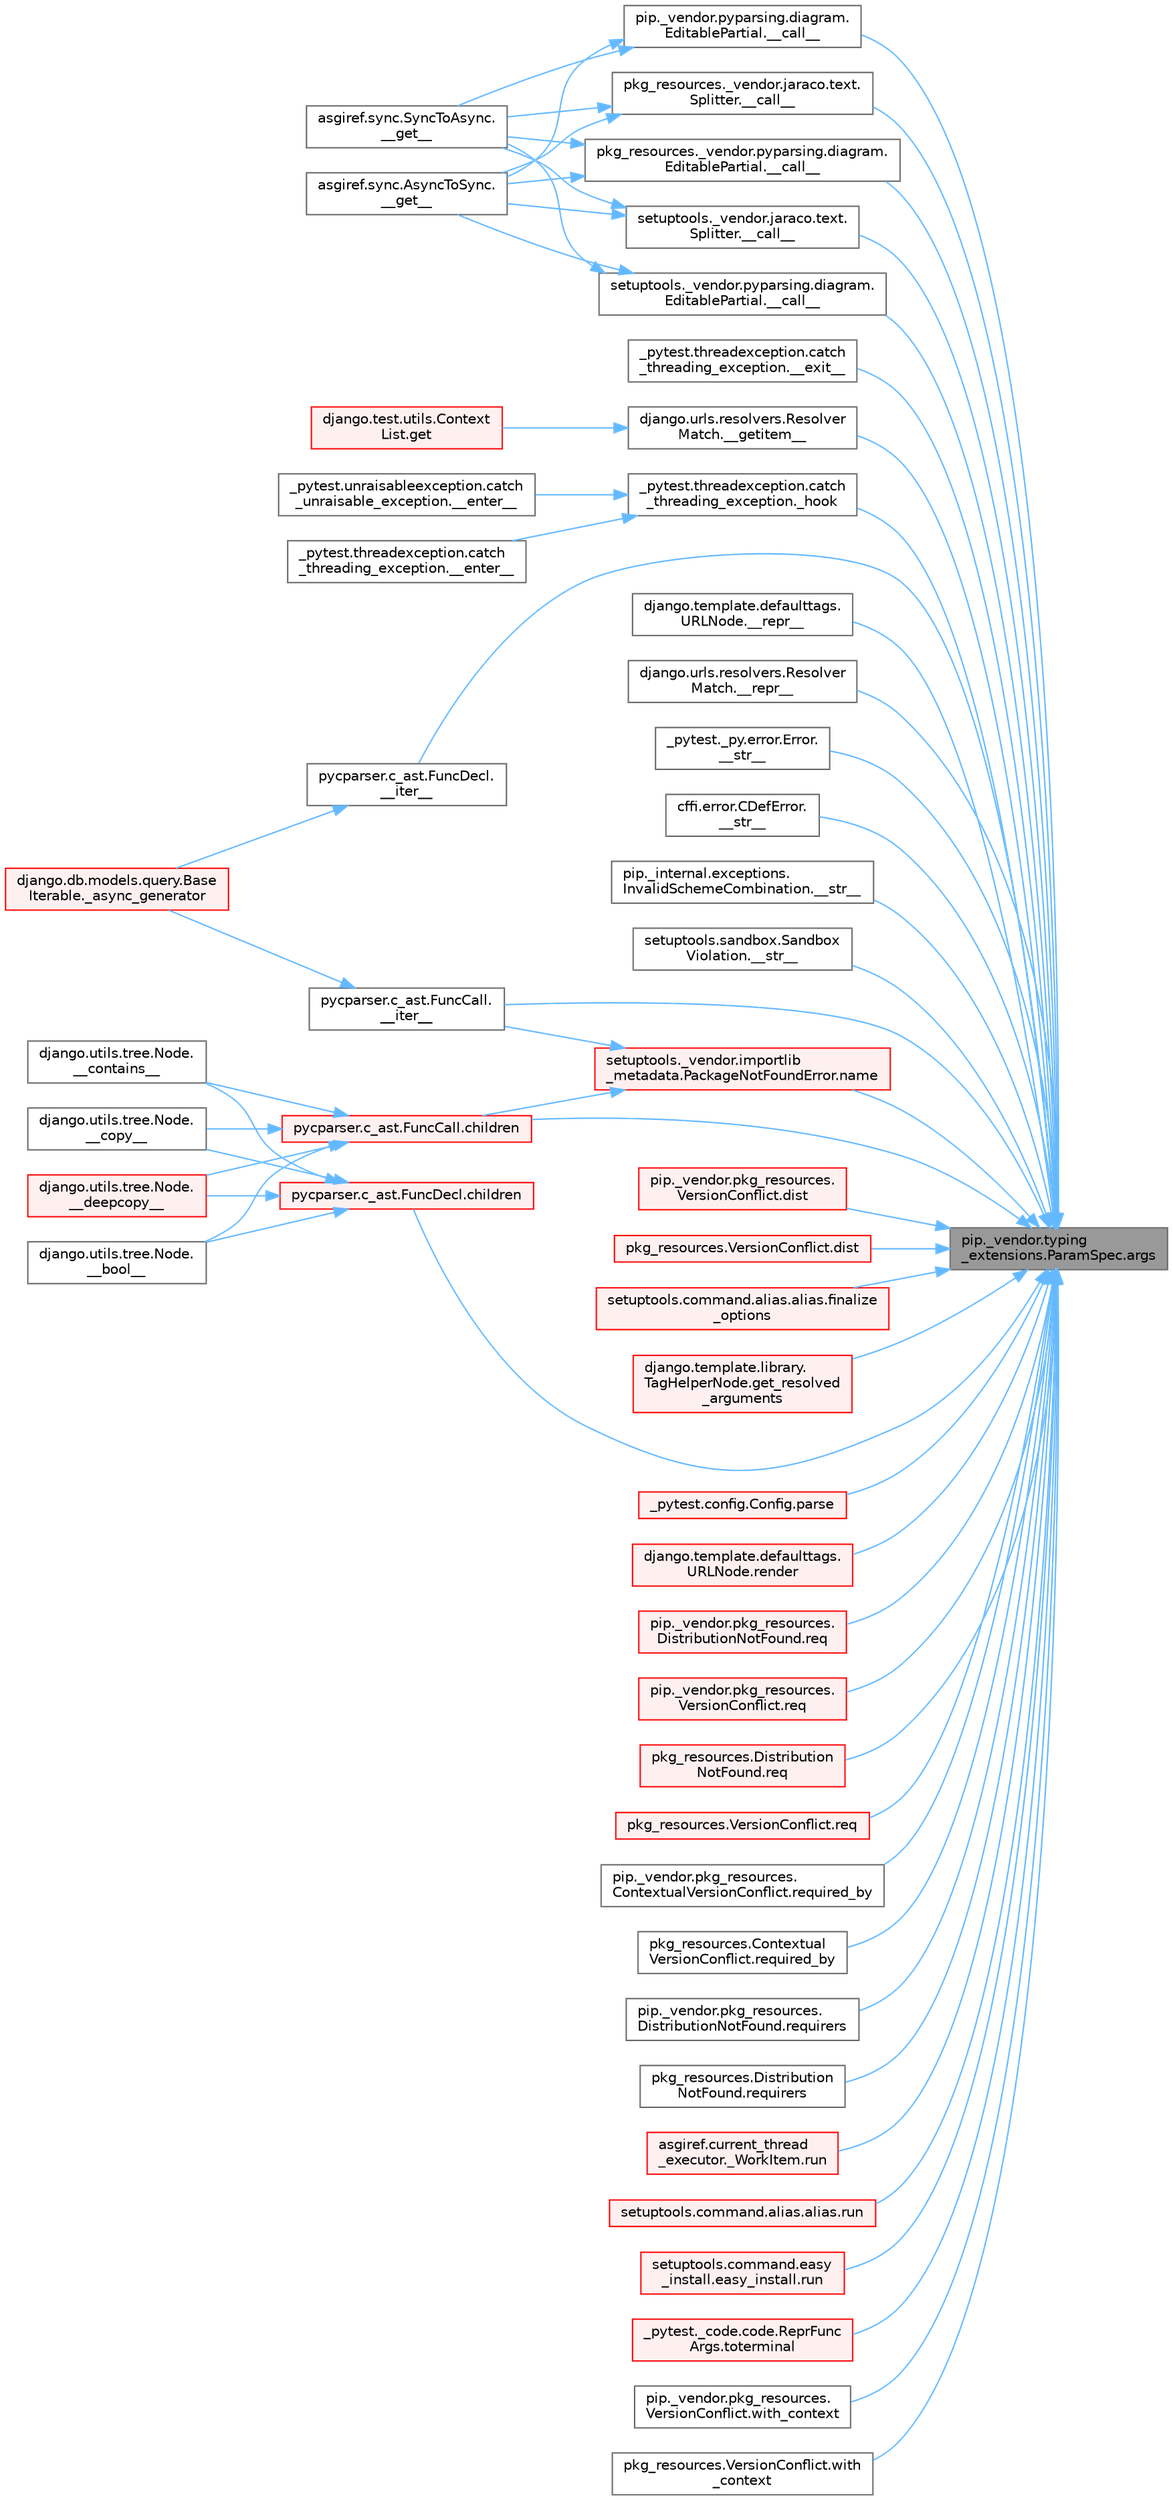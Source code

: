 digraph "pip._vendor.typing_extensions.ParamSpec.args"
{
 // LATEX_PDF_SIZE
  bgcolor="transparent";
  edge [fontname=Helvetica,fontsize=10,labelfontname=Helvetica,labelfontsize=10];
  node [fontname=Helvetica,fontsize=10,shape=box,height=0.2,width=0.4];
  rankdir="RL";
  Node1 [id="Node000001",label="pip._vendor.typing\l_extensions.ParamSpec.args",height=0.2,width=0.4,color="gray40", fillcolor="grey60", style="filled", fontcolor="black",tooltip=" "];
  Node1 -> Node2 [id="edge1_Node000001_Node000002",dir="back",color="steelblue1",style="solid",tooltip=" "];
  Node2 [id="Node000002",label="pip._vendor.pyparsing.diagram.\lEditablePartial.__call__",height=0.2,width=0.4,color="grey40", fillcolor="white", style="filled",URL="$classpip_1_1__vendor_1_1pyparsing_1_1diagram_1_1_editable_partial.html#ad9ab1707e8ee136b2a56ed0872ff87e4",tooltip=" "];
  Node2 -> Node3 [id="edge2_Node000002_Node000003",dir="back",color="steelblue1",style="solid",tooltip=" "];
  Node3 [id="Node000003",label="asgiref.sync.AsyncToSync.\l__get__",height=0.2,width=0.4,color="grey40", fillcolor="white", style="filled",URL="$classasgiref_1_1sync_1_1_async_to_sync.html#a23e9ef7a73da98dad9e3f4e65846969b",tooltip=" "];
  Node2 -> Node4 [id="edge3_Node000002_Node000004",dir="back",color="steelblue1",style="solid",tooltip=" "];
  Node4 [id="Node000004",label="asgiref.sync.SyncToAsync.\l__get__",height=0.2,width=0.4,color="grey40", fillcolor="white", style="filled",URL="$classasgiref_1_1sync_1_1_sync_to_async.html#aebdfbe3f01079a529fd2f39810597381",tooltip=" "];
  Node1 -> Node5 [id="edge4_Node000001_Node000005",dir="back",color="steelblue1",style="solid",tooltip=" "];
  Node5 [id="Node000005",label="pkg_resources._vendor.jaraco.text.\lSplitter.__call__",height=0.2,width=0.4,color="grey40", fillcolor="white", style="filled",URL="$classpkg__resources_1_1__vendor_1_1jaraco_1_1text_1_1_splitter.html#ae6ebeaaaa72dfa9ea1d58774192bfbb0",tooltip=" "];
  Node5 -> Node3 [id="edge5_Node000005_Node000003",dir="back",color="steelblue1",style="solid",tooltip=" "];
  Node5 -> Node4 [id="edge6_Node000005_Node000004",dir="back",color="steelblue1",style="solid",tooltip=" "];
  Node1 -> Node6 [id="edge7_Node000001_Node000006",dir="back",color="steelblue1",style="solid",tooltip=" "];
  Node6 [id="Node000006",label="pkg_resources._vendor.pyparsing.diagram.\lEditablePartial.__call__",height=0.2,width=0.4,color="grey40", fillcolor="white", style="filled",URL="$classpkg__resources_1_1__vendor_1_1pyparsing_1_1diagram_1_1_editable_partial.html#ab4f102ec0418486674ba97e926de5c44",tooltip=" "];
  Node6 -> Node3 [id="edge8_Node000006_Node000003",dir="back",color="steelblue1",style="solid",tooltip=" "];
  Node6 -> Node4 [id="edge9_Node000006_Node000004",dir="back",color="steelblue1",style="solid",tooltip=" "];
  Node1 -> Node7 [id="edge10_Node000001_Node000007",dir="back",color="steelblue1",style="solid",tooltip=" "];
  Node7 [id="Node000007",label="setuptools._vendor.jaraco.text.\lSplitter.__call__",height=0.2,width=0.4,color="grey40", fillcolor="white", style="filled",URL="$classsetuptools_1_1__vendor_1_1jaraco_1_1text_1_1_splitter.html#a23be0cd1058488ab7c94c8b08c3d9a6f",tooltip=" "];
  Node7 -> Node3 [id="edge11_Node000007_Node000003",dir="back",color="steelblue1",style="solid",tooltip=" "];
  Node7 -> Node4 [id="edge12_Node000007_Node000004",dir="back",color="steelblue1",style="solid",tooltip=" "];
  Node1 -> Node8 [id="edge13_Node000001_Node000008",dir="back",color="steelblue1",style="solid",tooltip=" "];
  Node8 [id="Node000008",label="setuptools._vendor.pyparsing.diagram.\lEditablePartial.__call__",height=0.2,width=0.4,color="grey40", fillcolor="white", style="filled",URL="$classsetuptools_1_1__vendor_1_1pyparsing_1_1diagram_1_1_editable_partial.html#af917446ea585cb60a86c91b3bb17afdd",tooltip=" "];
  Node8 -> Node3 [id="edge14_Node000008_Node000003",dir="back",color="steelblue1",style="solid",tooltip=" "];
  Node8 -> Node4 [id="edge15_Node000008_Node000004",dir="back",color="steelblue1",style="solid",tooltip=" "];
  Node1 -> Node9 [id="edge16_Node000001_Node000009",dir="back",color="steelblue1",style="solid",tooltip=" "];
  Node9 [id="Node000009",label="_pytest.threadexception.catch\l_threading_exception.__exit__",height=0.2,width=0.4,color="grey40", fillcolor="white", style="filled",URL="$class__pytest_1_1threadexception_1_1catch__threading__exception.html#ae151a24ae5fb3d246e27d6abf4a31501",tooltip=" "];
  Node1 -> Node10 [id="edge17_Node000001_Node000010",dir="back",color="steelblue1",style="solid",tooltip=" "];
  Node10 [id="Node000010",label="django.urls.resolvers.Resolver\lMatch.__getitem__",height=0.2,width=0.4,color="grey40", fillcolor="white", style="filled",URL="$classdjango_1_1urls_1_1resolvers_1_1_resolver_match.html#a13e6d4560e63920f4c88c4dc140e2cab",tooltip=" "];
  Node10 -> Node11 [id="edge18_Node000010_Node000011",dir="back",color="steelblue1",style="solid",tooltip=" "];
  Node11 [id="Node000011",label="django.test.utils.Context\lList.get",height=0.2,width=0.4,color="red", fillcolor="#FFF0F0", style="filled",URL="$classdjango_1_1test_1_1utils_1_1_context_list.html#a1797663a8ac92f44dcb9ad281a896842",tooltip=" "];
  Node1 -> Node987 [id="edge19_Node000001_Node000987",dir="back",color="steelblue1",style="solid",tooltip=" "];
  Node987 [id="Node000987",label="pycparser.c_ast.FuncCall.\l__iter__",height=0.2,width=0.4,color="grey40", fillcolor="white", style="filled",URL="$classpycparser_1_1c__ast_1_1_func_call.html#af6a1cc2e46c11f1e12f06f9e2de94fd5",tooltip=" "];
  Node987 -> Node63 [id="edge20_Node000987_Node000063",dir="back",color="steelblue1",style="solid",tooltip=" "];
  Node63 [id="Node000063",label="django.db.models.query.Base\lIterable._async_generator",height=0.2,width=0.4,color="red", fillcolor="#FFF0F0", style="filled",URL="$classdjango_1_1db_1_1models_1_1query_1_1_base_iterable.html#a3ecc2267976bc6628d1fe84d78355144",tooltip=" "];
  Node1 -> Node3186 [id="edge21_Node000001_Node003186",dir="back",color="steelblue1",style="solid",tooltip=" "];
  Node3186 [id="Node003186",label="pycparser.c_ast.FuncDecl.\l__iter__",height=0.2,width=0.4,color="grey40", fillcolor="white", style="filled",URL="$classpycparser_1_1c__ast_1_1_func_decl.html#a213d7645e6b75f6e9d3fb199c325d2b4",tooltip=" "];
  Node3186 -> Node63 [id="edge22_Node003186_Node000063",dir="back",color="steelblue1",style="solid",tooltip=" "];
  Node1 -> Node3187 [id="edge23_Node000001_Node003187",dir="back",color="steelblue1",style="solid",tooltip=" "];
  Node3187 [id="Node003187",label="django.template.defaulttags.\lURLNode.__repr__",height=0.2,width=0.4,color="grey40", fillcolor="white", style="filled",URL="$classdjango_1_1template_1_1defaulttags_1_1_u_r_l_node.html#a73ceedb2948907dddab5cab3aadfc0d6",tooltip=" "];
  Node1 -> Node3188 [id="edge24_Node000001_Node003188",dir="back",color="steelblue1",style="solid",tooltip=" "];
  Node3188 [id="Node003188",label="django.urls.resolvers.Resolver\lMatch.__repr__",height=0.2,width=0.4,color="grey40", fillcolor="white", style="filled",URL="$classdjango_1_1urls_1_1resolvers_1_1_resolver_match.html#a3ad55b188b7f2a633ee4e76599a990f2",tooltip=" "];
  Node1 -> Node3189 [id="edge25_Node000001_Node003189",dir="back",color="steelblue1",style="solid",tooltip=" "];
  Node3189 [id="Node003189",label="_pytest._py.error.Error.\l__str__",height=0.2,width=0.4,color="grey40", fillcolor="white", style="filled",URL="$class__pytest_1_1__py_1_1error_1_1_error.html#a5b0eca3e0d698eefe3870981c7d0e4bf",tooltip=" "];
  Node1 -> Node3190 [id="edge26_Node000001_Node003190",dir="back",color="steelblue1",style="solid",tooltip=" "];
  Node3190 [id="Node003190",label="cffi.error.CDefError.\l__str__",height=0.2,width=0.4,color="grey40", fillcolor="white", style="filled",URL="$classcffi_1_1error_1_1_c_def_error.html#a8dccaf4ba1873c06ab193715601981b7",tooltip=" "];
  Node1 -> Node3191 [id="edge27_Node000001_Node003191",dir="back",color="steelblue1",style="solid",tooltip=" "];
  Node3191 [id="Node003191",label="pip._internal.exceptions.\lInvalidSchemeCombination.__str__",height=0.2,width=0.4,color="grey40", fillcolor="white", style="filled",URL="$classpip_1_1__internal_1_1exceptions_1_1_invalid_scheme_combination.html#a9891dfc1565165d785eb81920620bce9",tooltip=" "];
  Node1 -> Node3192 [id="edge28_Node000001_Node003192",dir="back",color="steelblue1",style="solid",tooltip=" "];
  Node3192 [id="Node003192",label="setuptools.sandbox.Sandbox\lViolation.__str__",height=0.2,width=0.4,color="grey40", fillcolor="white", style="filled",URL="$classsetuptools_1_1sandbox_1_1_sandbox_violation.html#a4a97cbcea9f05e129a0a0e3465448d81",tooltip=" "];
  Node1 -> Node3193 [id="edge29_Node000001_Node003193",dir="back",color="steelblue1",style="solid",tooltip=" "];
  Node3193 [id="Node003193",label="_pytest.threadexception.catch\l_threading_exception._hook",height=0.2,width=0.4,color="grey40", fillcolor="white", style="filled",URL="$class__pytest_1_1threadexception_1_1catch__threading__exception.html#a259fbc2f0ead1983d6f539ba9309d893",tooltip=" "];
  Node3193 -> Node3194 [id="edge30_Node003193_Node003194",dir="back",color="steelblue1",style="solid",tooltip=" "];
  Node3194 [id="Node003194",label="_pytest.threadexception.catch\l_threading_exception.__enter__",height=0.2,width=0.4,color="grey40", fillcolor="white", style="filled",URL="$class__pytest_1_1threadexception_1_1catch__threading__exception.html#ae15aa9950de076a1cc8e534d84068322",tooltip=" "];
  Node3193 -> Node3195 [id="edge31_Node003193_Node003195",dir="back",color="steelblue1",style="solid",tooltip=" "];
  Node3195 [id="Node003195",label="_pytest.unraisableexception.catch\l_unraisable_exception.__enter__",height=0.2,width=0.4,color="grey40", fillcolor="white", style="filled",URL="$class__pytest_1_1unraisableexception_1_1catch__unraisable__exception.html#a6e2172bc99cdce1203926b1a7d8d5462",tooltip=" "];
  Node1 -> Node1695 [id="edge32_Node000001_Node001695",dir="back",color="steelblue1",style="solid",tooltip=" "];
  Node1695 [id="Node001695",label="pycparser.c_ast.FuncCall.children",height=0.2,width=0.4,color="red", fillcolor="#FFF0F0", style="filled",URL="$classpycparser_1_1c__ast_1_1_func_call.html#a48cef72cdf69c757d3239b4238df9295",tooltip=" "];
  Node1695 -> Node1194 [id="edge33_Node001695_Node001194",dir="back",color="steelblue1",style="solid",tooltip=" "];
  Node1194 [id="Node001194",label="django.utils.tree.Node.\l__bool__",height=0.2,width=0.4,color="grey40", fillcolor="white", style="filled",URL="$classdjango_1_1utils_1_1tree_1_1_node.html#a70a56e9492f929d850eebc44de75e25c",tooltip=" "];
  Node1695 -> Node1195 [id="edge34_Node001695_Node001195",dir="back",color="steelblue1",style="solid",tooltip=" "];
  Node1195 [id="Node001195",label="django.utils.tree.Node.\l__contains__",height=0.2,width=0.4,color="grey40", fillcolor="white", style="filled",URL="$classdjango_1_1utils_1_1tree_1_1_node.html#ab55c47b46f14e5fde108b1c3cf95d93a",tooltip=" "];
  Node1695 -> Node302 [id="edge35_Node001695_Node000302",dir="back",color="steelblue1",style="solid",tooltip=" "];
  Node302 [id="Node000302",label="django.utils.tree.Node.\l__copy__",height=0.2,width=0.4,color="grey40", fillcolor="white", style="filled",URL="$classdjango_1_1utils_1_1tree_1_1_node.html#abae878f6b4500b8b241c23d8fac46e63",tooltip=" "];
  Node1695 -> Node303 [id="edge36_Node001695_Node000303",dir="back",color="steelblue1",style="solid",tooltip=" "];
  Node303 [id="Node000303",label="django.utils.tree.Node.\l__deepcopy__",height=0.2,width=0.4,color="red", fillcolor="#FFF0F0", style="filled",URL="$classdjango_1_1utils_1_1tree_1_1_node.html#a38840c46ded3963808edbeec90765d6b",tooltip=" "];
  Node1 -> Node3196 [id="edge37_Node000001_Node003196",dir="back",color="steelblue1",style="solid",tooltip=" "];
  Node3196 [id="Node003196",label="pycparser.c_ast.FuncDecl.children",height=0.2,width=0.4,color="red", fillcolor="#FFF0F0", style="filled",URL="$classpycparser_1_1c__ast_1_1_func_decl.html#a0de29afa96d07cb3b062f3752e90601e",tooltip=" "];
  Node3196 -> Node1194 [id="edge38_Node003196_Node001194",dir="back",color="steelblue1",style="solid",tooltip=" "];
  Node3196 -> Node1195 [id="edge39_Node003196_Node001195",dir="back",color="steelblue1",style="solid",tooltip=" "];
  Node3196 -> Node302 [id="edge40_Node003196_Node000302",dir="back",color="steelblue1",style="solid",tooltip=" "];
  Node3196 -> Node303 [id="edge41_Node003196_Node000303",dir="back",color="steelblue1",style="solid",tooltip=" "];
  Node1 -> Node3197 [id="edge42_Node000001_Node003197",dir="back",color="steelblue1",style="solid",tooltip=" "];
  Node3197 [id="Node003197",label="pip._vendor.pkg_resources.\lVersionConflict.dist",height=0.2,width=0.4,color="red", fillcolor="#FFF0F0", style="filled",URL="$classpip_1_1__vendor_1_1pkg__resources_1_1_version_conflict.html#a7fa47ad16b5d2c05a357fb42fc4d595d",tooltip=" "];
  Node1 -> Node3223 [id="edge43_Node000001_Node003223",dir="back",color="steelblue1",style="solid",tooltip=" "];
  Node3223 [id="Node003223",label="pkg_resources.VersionConflict.dist",height=0.2,width=0.4,color="red", fillcolor="#FFF0F0", style="filled",URL="$classpkg__resources_1_1_version_conflict.html#adab9bd550162ac64afce604568730ae8",tooltip=" "];
  Node1 -> Node1126 [id="edge44_Node000001_Node001126",dir="back",color="steelblue1",style="solid",tooltip=" "];
  Node1126 [id="Node001126",label="setuptools.command.alias.alias.finalize\l_options",height=0.2,width=0.4,color="red", fillcolor="#FFF0F0", style="filled",URL="$classsetuptools_1_1command_1_1alias_1_1alias.html#ab21471fdc6ebd50f1fcc399a810c5627",tooltip=" "];
  Node1 -> Node3224 [id="edge45_Node000001_Node003224",dir="back",color="steelblue1",style="solid",tooltip=" "];
  Node3224 [id="Node003224",label="django.template.library.\lTagHelperNode.get_resolved\l_arguments",height=0.2,width=0.4,color="red", fillcolor="#FFF0F0", style="filled",URL="$classdjango_1_1template_1_1library_1_1_tag_helper_node.html#a3b941bb552240da6b6c3861e79649ae8",tooltip=" "];
  Node1 -> Node3226 [id="edge46_Node000001_Node003226",dir="back",color="steelblue1",style="solid",tooltip=" "];
  Node3226 [id="Node003226",label="setuptools._vendor.importlib\l_metadata.PackageNotFoundError.name",height=0.2,width=0.4,color="red", fillcolor="#FFF0F0", style="filled",URL="$classsetuptools_1_1__vendor_1_1importlib__metadata_1_1_package_not_found_error.html#a571388921b0947c828d05889bc73d935",tooltip=" "];
  Node3226 -> Node987 [id="edge47_Node003226_Node000987",dir="back",color="steelblue1",style="solid",tooltip=" "];
  Node3226 -> Node1695 [id="edge48_Node003226_Node001695",dir="back",color="steelblue1",style="solid",tooltip=" "];
  Node1 -> Node3227 [id="edge49_Node000001_Node003227",dir="back",color="steelblue1",style="solid",tooltip=" "];
  Node3227 [id="Node003227",label="_pytest.config.Config.parse",height=0.2,width=0.4,color="red", fillcolor="#FFF0F0", style="filled",URL="$class__pytest_1_1config_1_1_config.html#a2e230a17444039d59c80383b27d5e373",tooltip=" "];
  Node1 -> Node3228 [id="edge50_Node000001_Node003228",dir="back",color="steelblue1",style="solid",tooltip=" "];
  Node3228 [id="Node003228",label="django.template.defaulttags.\lURLNode.render",height=0.2,width=0.4,color="red", fillcolor="#FFF0F0", style="filled",URL="$classdjango_1_1template_1_1defaulttags_1_1_u_r_l_node.html#a2192b0692c8b96df85da4ee6beb38fe9",tooltip=" "];
  Node1 -> Node3229 [id="edge51_Node000001_Node003229",dir="back",color="steelblue1",style="solid",tooltip=" "];
  Node3229 [id="Node003229",label="pip._vendor.pkg_resources.\lDistributionNotFound.req",height=0.2,width=0.4,color="red", fillcolor="#FFF0F0", style="filled",URL="$classpip_1_1__vendor_1_1pkg__resources_1_1_distribution_not_found.html#a40ac1d4e5309f609db879b1be96aaee9",tooltip=" "];
  Node1 -> Node3258 [id="edge52_Node000001_Node003258",dir="back",color="steelblue1",style="solid",tooltip=" "];
  Node3258 [id="Node003258",label="pip._vendor.pkg_resources.\lVersionConflict.req",height=0.2,width=0.4,color="red", fillcolor="#FFF0F0", style="filled",URL="$classpip_1_1__vendor_1_1pkg__resources_1_1_version_conflict.html#a6ae9d0b83045a7294313e29cace06632",tooltip=" "];
  Node1 -> Node3259 [id="edge53_Node000001_Node003259",dir="back",color="steelblue1",style="solid",tooltip=" "];
  Node3259 [id="Node003259",label="pkg_resources.Distribution\lNotFound.req",height=0.2,width=0.4,color="red", fillcolor="#FFF0F0", style="filled",URL="$classpkg__resources_1_1_distribution_not_found.html#a1e0e776bca337717603fbd8a26c34e65",tooltip=" "];
  Node1 -> Node3260 [id="edge54_Node000001_Node003260",dir="back",color="steelblue1",style="solid",tooltip=" "];
  Node3260 [id="Node003260",label="pkg_resources.VersionConflict.req",height=0.2,width=0.4,color="red", fillcolor="#FFF0F0", style="filled",URL="$classpkg__resources_1_1_version_conflict.html#a95e63f911027a1d40e80c5a307dc62e4",tooltip=" "];
  Node1 -> Node3261 [id="edge55_Node000001_Node003261",dir="back",color="steelblue1",style="solid",tooltip=" "];
  Node3261 [id="Node003261",label="pip._vendor.pkg_resources.\lContextualVersionConflict.required_by",height=0.2,width=0.4,color="grey40", fillcolor="white", style="filled",URL="$classpip_1_1__vendor_1_1pkg__resources_1_1_contextual_version_conflict.html#acb20f34d9270cf5b5ec4df1af7a9495a",tooltip=" "];
  Node1 -> Node3262 [id="edge56_Node000001_Node003262",dir="back",color="steelblue1",style="solid",tooltip=" "];
  Node3262 [id="Node003262",label="pkg_resources.Contextual\lVersionConflict.required_by",height=0.2,width=0.4,color="grey40", fillcolor="white", style="filled",URL="$classpkg__resources_1_1_contextual_version_conflict.html#abaa422ff2d13fccaa30f0ec16b1e385c",tooltip=" "];
  Node1 -> Node3263 [id="edge57_Node000001_Node003263",dir="back",color="steelblue1",style="solid",tooltip=" "];
  Node3263 [id="Node003263",label="pip._vendor.pkg_resources.\lDistributionNotFound.requirers",height=0.2,width=0.4,color="grey40", fillcolor="white", style="filled",URL="$classpip_1_1__vendor_1_1pkg__resources_1_1_distribution_not_found.html#a423650a20afaaeeb1feefdfa9aa75b9a",tooltip=" "];
  Node1 -> Node3264 [id="edge58_Node000001_Node003264",dir="back",color="steelblue1",style="solid",tooltip=" "];
  Node3264 [id="Node003264",label="pkg_resources.Distribution\lNotFound.requirers",height=0.2,width=0.4,color="grey40", fillcolor="white", style="filled",URL="$classpkg__resources_1_1_distribution_not_found.html#a0db313b2d2fbf81eb106e8c08871dabf",tooltip=" "];
  Node1 -> Node3265 [id="edge59_Node000001_Node003265",dir="back",color="steelblue1",style="solid",tooltip=" "];
  Node3265 [id="Node003265",label="asgiref.current_thread\l_executor._WorkItem.run",height=0.2,width=0.4,color="red", fillcolor="#FFF0F0", style="filled",URL="$classasgiref_1_1current__thread__executor_1_1___work_item.html#aed61484c8ae566f016de62b670087081",tooltip=" "];
  Node1 -> Node1129 [id="edge60_Node000001_Node001129",dir="back",color="steelblue1",style="solid",tooltip=" "];
  Node1129 [id="Node001129",label="setuptools.command.alias.alias.run",height=0.2,width=0.4,color="red", fillcolor="#FFF0F0", style="filled",URL="$classsetuptools_1_1command_1_1alias_1_1alias.html#a56a3d3b9600bac147792896c76810de4",tooltip=" "];
  Node1 -> Node2959 [id="edge61_Node000001_Node002959",dir="back",color="steelblue1",style="solid",tooltip=" "];
  Node2959 [id="Node002959",label="setuptools.command.easy\l_install.easy_install.run",height=0.2,width=0.4,color="red", fillcolor="#FFF0F0", style="filled",URL="$classsetuptools_1_1command_1_1easy__install_1_1easy__install.html#a5baa3609420e4ff45d361d1b0f042273",tooltip=" "];
  Node1 -> Node3266 [id="edge62_Node000001_Node003266",dir="back",color="steelblue1",style="solid",tooltip=" "];
  Node3266 [id="Node003266",label="_pytest._code.code.ReprFunc\lArgs.toterminal",height=0.2,width=0.4,color="red", fillcolor="#FFF0F0", style="filled",URL="$class__pytest_1_1__code_1_1code_1_1_repr_func_args.html#aaae7cf371f090dea9355761e6a768c4d",tooltip=" "];
  Node1 -> Node3267 [id="edge63_Node000001_Node003267",dir="back",color="steelblue1",style="solid",tooltip=" "];
  Node3267 [id="Node003267",label="pip._vendor.pkg_resources.\lVersionConflict.with_context",height=0.2,width=0.4,color="grey40", fillcolor="white", style="filled",URL="$classpip_1_1__vendor_1_1pkg__resources_1_1_version_conflict.html#a03b5b096ddd4cccefe78afe7a4bd421f",tooltip=" "];
  Node1 -> Node3268 [id="edge64_Node000001_Node003268",dir="back",color="steelblue1",style="solid",tooltip=" "];
  Node3268 [id="Node003268",label="pkg_resources.VersionConflict.with\l_context",height=0.2,width=0.4,color="grey40", fillcolor="white", style="filled",URL="$classpkg__resources_1_1_version_conflict.html#a4ad8a0e1e8d385956a4b0ee730290ba2",tooltip=" "];
}
